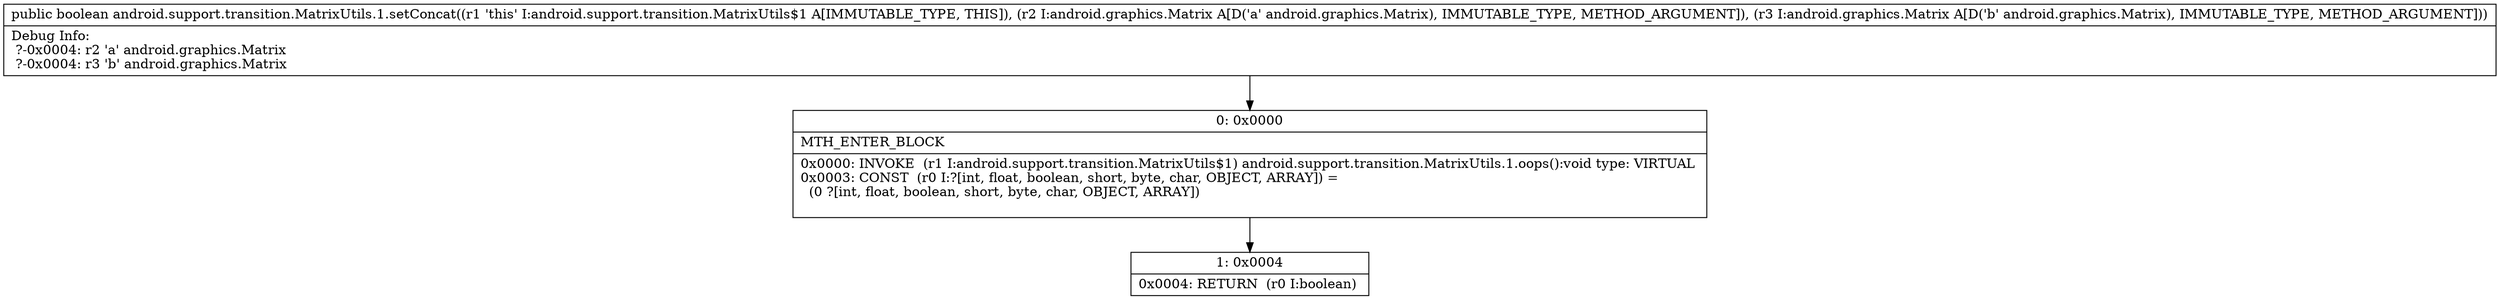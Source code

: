 digraph "CFG forandroid.support.transition.MatrixUtils.1.setConcat(Landroid\/graphics\/Matrix;Landroid\/graphics\/Matrix;)Z" {
Node_0 [shape=record,label="{0\:\ 0x0000|MTH_ENTER_BLOCK\l|0x0000: INVOKE  (r1 I:android.support.transition.MatrixUtils$1) android.support.transition.MatrixUtils.1.oops():void type: VIRTUAL \l0x0003: CONST  (r0 I:?[int, float, boolean, short, byte, char, OBJECT, ARRAY]) = \l  (0 ?[int, float, boolean, short, byte, char, OBJECT, ARRAY])\l \l}"];
Node_1 [shape=record,label="{1\:\ 0x0004|0x0004: RETURN  (r0 I:boolean) \l}"];
MethodNode[shape=record,label="{public boolean android.support.transition.MatrixUtils.1.setConcat((r1 'this' I:android.support.transition.MatrixUtils$1 A[IMMUTABLE_TYPE, THIS]), (r2 I:android.graphics.Matrix A[D('a' android.graphics.Matrix), IMMUTABLE_TYPE, METHOD_ARGUMENT]), (r3 I:android.graphics.Matrix A[D('b' android.graphics.Matrix), IMMUTABLE_TYPE, METHOD_ARGUMENT]))  | Debug Info:\l  ?\-0x0004: r2 'a' android.graphics.Matrix\l  ?\-0x0004: r3 'b' android.graphics.Matrix\l}"];
MethodNode -> Node_0;
Node_0 -> Node_1;
}

